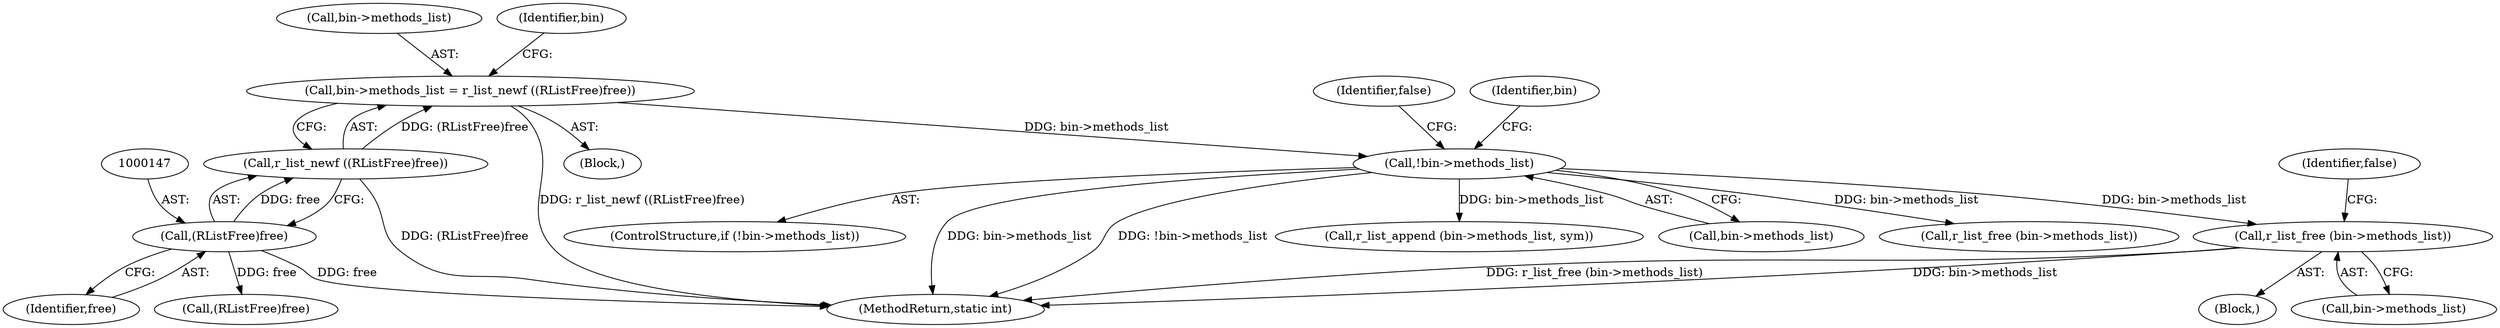 digraph "0_radare2_ead645853a63bf83d8386702cad0cf23b31d7eeb@API" {
"1000171" [label="(Call,r_list_free (bin->methods_list))"];
"1000150" [label="(Call,!bin->methods_list)"];
"1000141" [label="(Call,bin->methods_list = r_list_newf ((RListFree)free))"];
"1000145" [label="(Call,r_list_newf ((RListFree)free))"];
"1000146" [label="(Call,(RListFree)free)"];
"1000171" [label="(Call,r_list_free (bin->methods_list))"];
"1000145" [label="(Call,r_list_newf ((RListFree)free))"];
"1000142" [label="(Call,bin->methods_list)"];
"1000170" [label="(Block,)"];
"1000617" [label="(MethodReturn,static int)"];
"1000162" [label="(Call,(RListFree)free)"];
"1000152" [label="(Identifier,bin)"];
"1000159" [label="(Identifier,bin)"];
"1000141" [label="(Call,bin->methods_list = r_list_newf ((RListFree)free))"];
"1000172" [label="(Call,bin->methods_list)"];
"1000592" [label="(Call,r_list_append (bin->methods_list, sym))"];
"1000151" [label="(Call,bin->methods_list)"];
"1000105" [label="(Block,)"];
"1000148" [label="(Identifier,free)"];
"1000191" [label="(Call,r_list_free (bin->methods_list))"];
"1000176" [label="(Identifier,false)"];
"1000150" [label="(Call,!bin->methods_list)"];
"1000146" [label="(Call,(RListFree)free)"];
"1000149" [label="(ControlStructure,if (!bin->methods_list))"];
"1000156" [label="(Identifier,false)"];
"1000171" -> "1000170"  [label="AST: "];
"1000171" -> "1000172"  [label="CFG: "];
"1000172" -> "1000171"  [label="AST: "];
"1000176" -> "1000171"  [label="CFG: "];
"1000171" -> "1000617"  [label="DDG: bin->methods_list"];
"1000171" -> "1000617"  [label="DDG: r_list_free (bin->methods_list)"];
"1000150" -> "1000171"  [label="DDG: bin->methods_list"];
"1000150" -> "1000149"  [label="AST: "];
"1000150" -> "1000151"  [label="CFG: "];
"1000151" -> "1000150"  [label="AST: "];
"1000156" -> "1000150"  [label="CFG: "];
"1000159" -> "1000150"  [label="CFG: "];
"1000150" -> "1000617"  [label="DDG: bin->methods_list"];
"1000150" -> "1000617"  [label="DDG: !bin->methods_list"];
"1000141" -> "1000150"  [label="DDG: bin->methods_list"];
"1000150" -> "1000191"  [label="DDG: bin->methods_list"];
"1000150" -> "1000592"  [label="DDG: bin->methods_list"];
"1000141" -> "1000105"  [label="AST: "];
"1000141" -> "1000145"  [label="CFG: "];
"1000142" -> "1000141"  [label="AST: "];
"1000145" -> "1000141"  [label="AST: "];
"1000152" -> "1000141"  [label="CFG: "];
"1000141" -> "1000617"  [label="DDG: r_list_newf ((RListFree)free)"];
"1000145" -> "1000141"  [label="DDG: (RListFree)free"];
"1000145" -> "1000146"  [label="CFG: "];
"1000146" -> "1000145"  [label="AST: "];
"1000145" -> "1000617"  [label="DDG: (RListFree)free"];
"1000146" -> "1000145"  [label="DDG: free"];
"1000146" -> "1000148"  [label="CFG: "];
"1000147" -> "1000146"  [label="AST: "];
"1000148" -> "1000146"  [label="AST: "];
"1000146" -> "1000617"  [label="DDG: free"];
"1000146" -> "1000162"  [label="DDG: free"];
}

